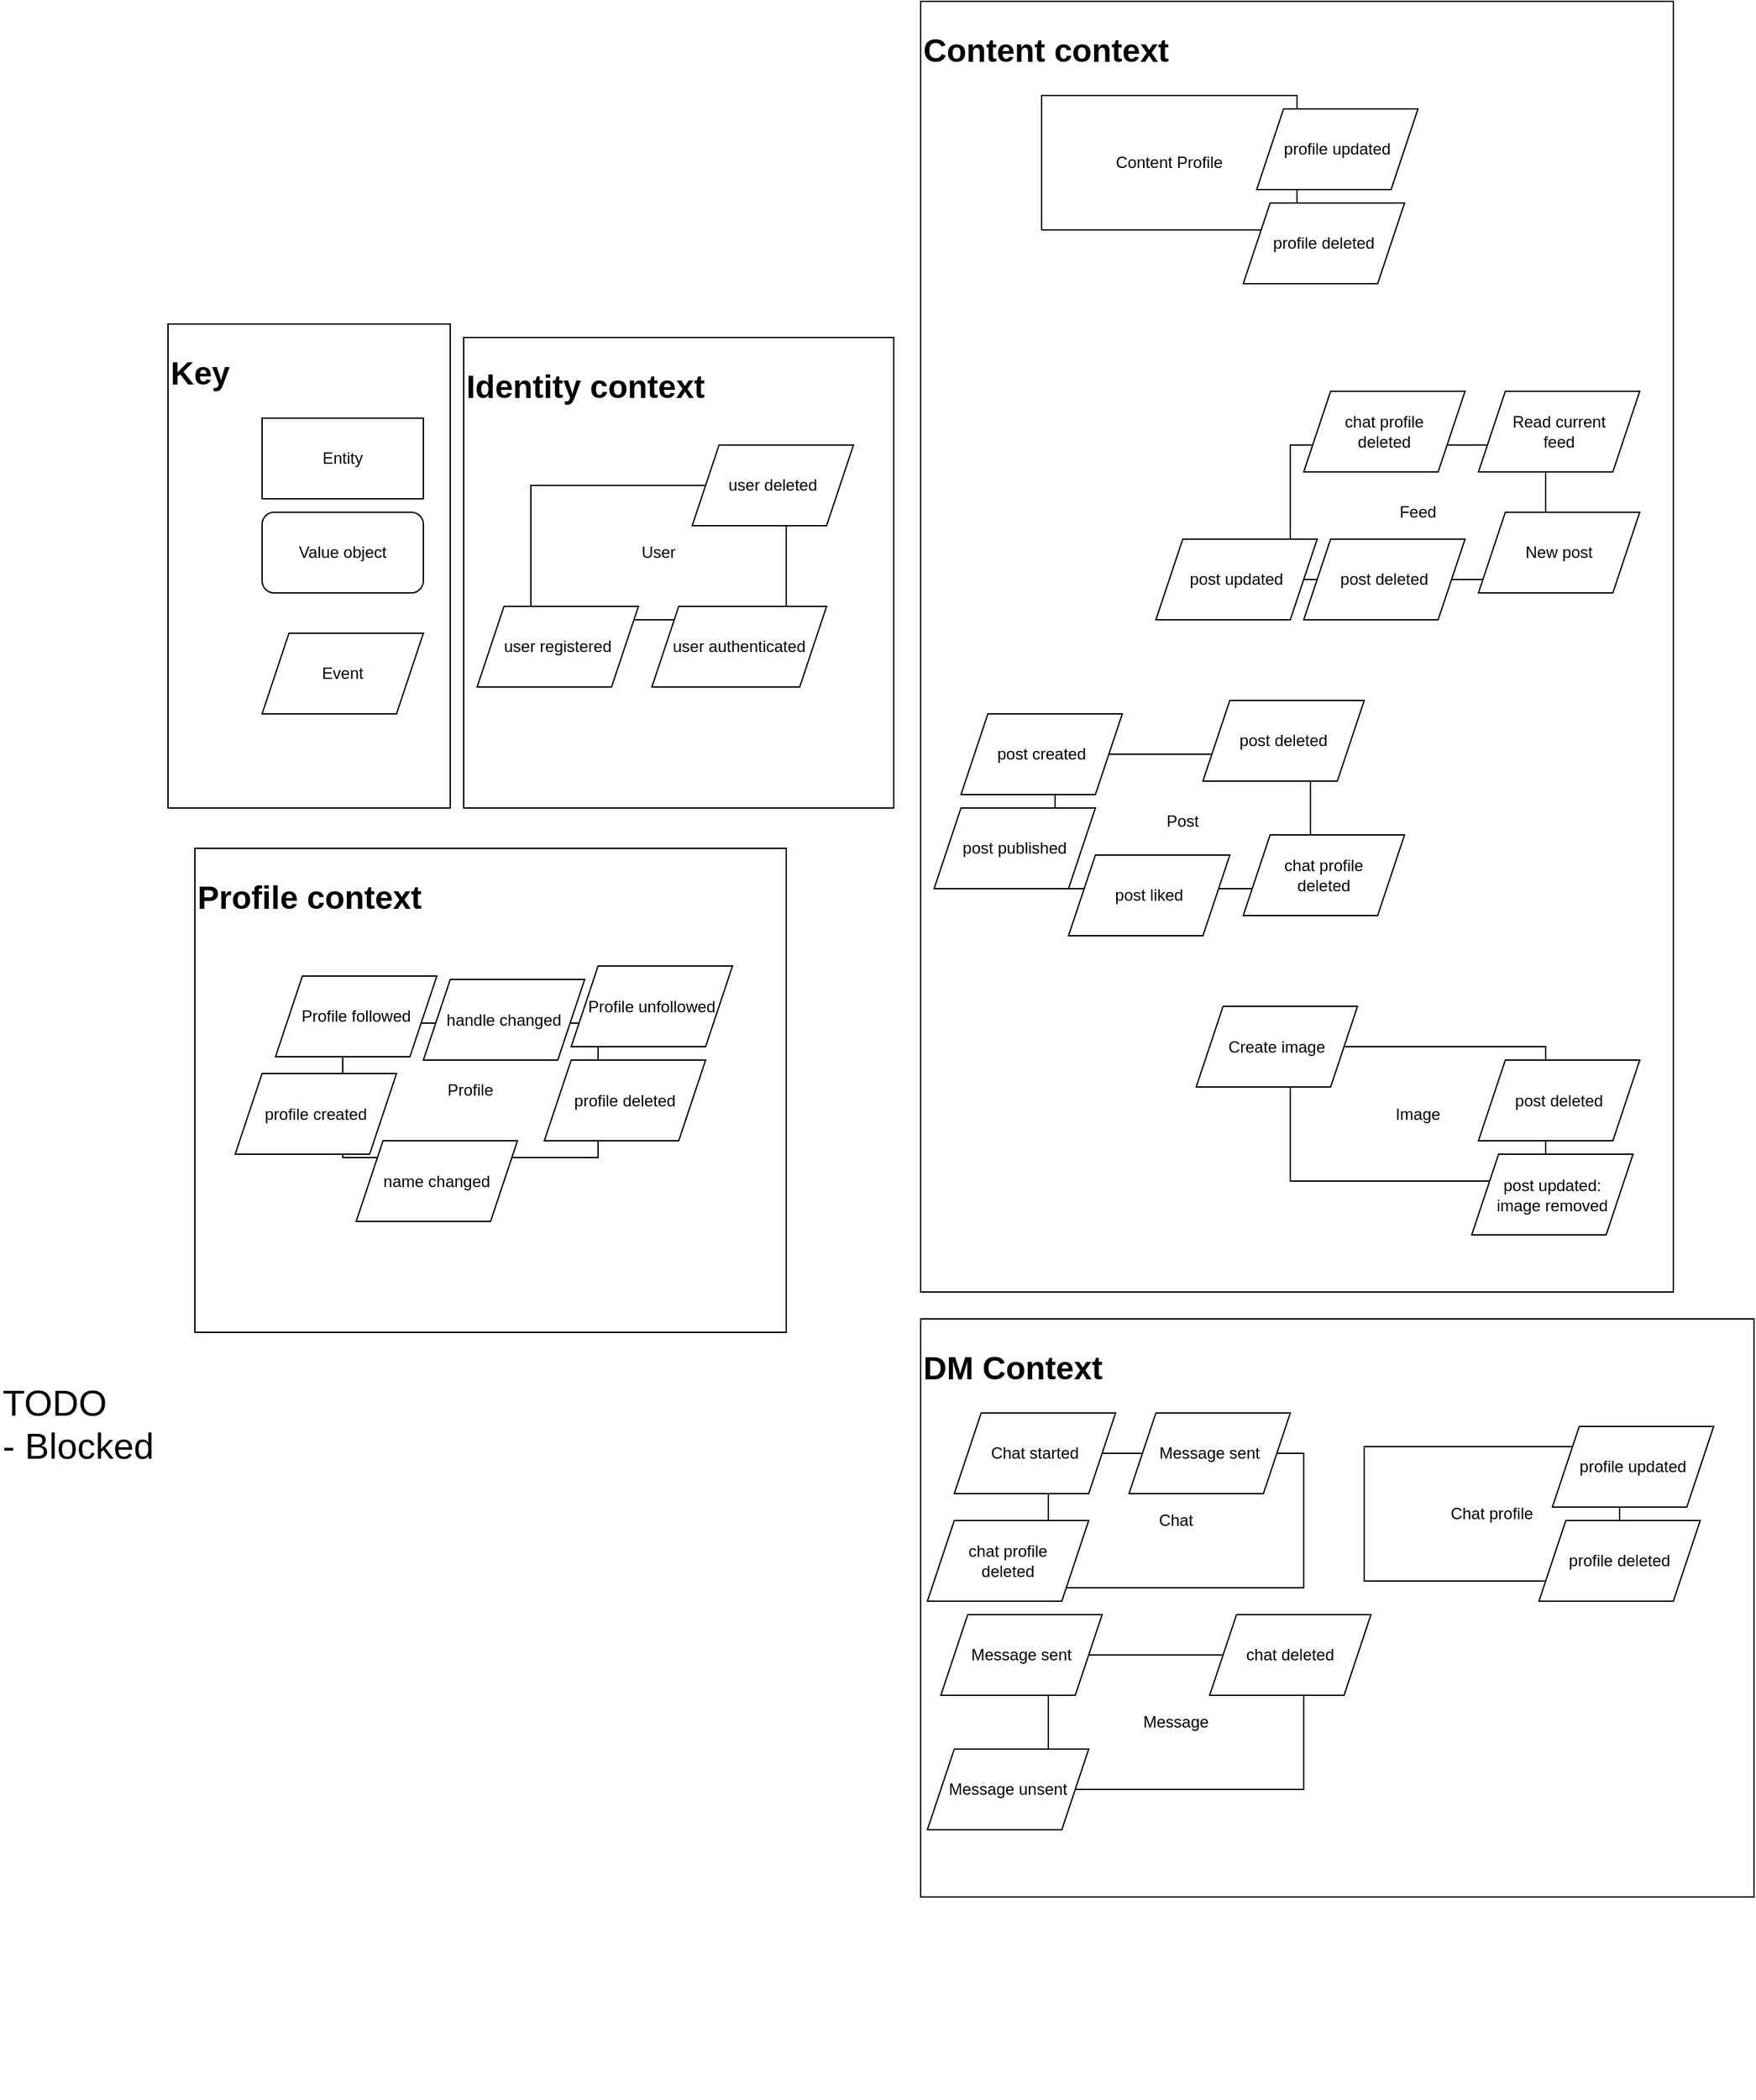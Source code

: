 <mxfile version="21.1.5" type="github">
  <diagram name="Page-1" id="yj8DU7DkKDPh_AGLrd60">
    <mxGraphModel dx="2417" dy="2154" grid="1" gridSize="10" guides="1" tooltips="1" connect="1" arrows="1" fold="1" page="1" pageScale="1" pageWidth="827" pageHeight="1169" math="0" shadow="0">
      <root>
        <mxCell id="0" />
        <mxCell id="1" parent="0" />
        <mxCell id="wgK-GajO2OcsvAX-Qah7-46" value="&lt;h1 style=&quot;&quot;&gt;&lt;span style=&quot;background-color: initial;&quot;&gt;Profile context&lt;/span&gt;&lt;/h1&gt;" style="rounded=0;whiteSpace=wrap;html=1;fillColor=none;align=left;verticalAlign=top;" vertex="1" parent="1">
          <mxGeometry x="-480" y="490" width="440" height="360" as="geometry" />
        </mxCell>
        <mxCell id="wgK-GajO2OcsvAX-Qah7-49" value="&lt;h1 style=&quot;&quot;&gt;Content context&lt;/h1&gt;" style="rounded=0;whiteSpace=wrap;html=1;fillColor=none;align=left;verticalAlign=top;" vertex="1" parent="1">
          <mxGeometry x="60" y="-140" width="560" height="960" as="geometry" />
        </mxCell>
        <mxCell id="wgK-GajO2OcsvAX-Qah7-1" value="User" style="rounded=0;whiteSpace=wrap;html=1;" vertex="1" parent="1">
          <mxGeometry x="-230" y="220" width="190" height="100" as="geometry" />
        </mxCell>
        <mxCell id="wgK-GajO2OcsvAX-Qah7-2" value="user registered" style="shape=parallelogram;perimeter=parallelogramPerimeter;whiteSpace=wrap;html=1;fixedSize=1;" vertex="1" parent="1">
          <mxGeometry x="-270" y="310" width="120" height="60" as="geometry" />
        </mxCell>
        <mxCell id="wgK-GajO2OcsvAX-Qah7-3" value="user authenticated" style="shape=parallelogram;perimeter=parallelogramPerimeter;whiteSpace=wrap;html=1;fixedSize=1;" vertex="1" parent="1">
          <mxGeometry x="-140" y="310" width="130" height="60" as="geometry" />
        </mxCell>
        <mxCell id="wgK-GajO2OcsvAX-Qah7-4" value="Content Profile" style="rounded=0;whiteSpace=wrap;html=1;" vertex="1" parent="1">
          <mxGeometry x="150" y="-70" width="190" height="100" as="geometry" />
        </mxCell>
        <mxCell id="wgK-GajO2OcsvAX-Qah7-7" value="profile updated" style="shape=parallelogram;perimeter=parallelogramPerimeter;whiteSpace=wrap;html=1;fixedSize=1;" vertex="1" parent="1">
          <mxGeometry x="310" y="-60" width="120" height="60" as="geometry" />
        </mxCell>
        <mxCell id="wgK-GajO2OcsvAX-Qah7-8" value="Post" style="rounded=0;whiteSpace=wrap;html=1;" vertex="1" parent="1">
          <mxGeometry x="160" y="420" width="190" height="100" as="geometry" />
        </mxCell>
        <mxCell id="wgK-GajO2OcsvAX-Qah7-9" value="post created" style="shape=parallelogram;perimeter=parallelogramPerimeter;whiteSpace=wrap;html=1;fixedSize=1;" vertex="1" parent="1">
          <mxGeometry x="90" y="390" width="120" height="60" as="geometry" />
        </mxCell>
        <mxCell id="wgK-GajO2OcsvAX-Qah7-10" value="Image" style="rounded=0;whiteSpace=wrap;html=1;" vertex="1" parent="1">
          <mxGeometry x="335" y="637.5" width="190" height="100" as="geometry" />
        </mxCell>
        <mxCell id="wgK-GajO2OcsvAX-Qah7-11" value="Create image" style="shape=parallelogram;perimeter=parallelogramPerimeter;whiteSpace=wrap;html=1;fixedSize=1;" vertex="1" parent="1">
          <mxGeometry x="265" y="607.5" width="120" height="60" as="geometry" />
        </mxCell>
        <mxCell id="wgK-GajO2OcsvAX-Qah7-12" value="post deleted" style="shape=parallelogram;perimeter=parallelogramPerimeter;whiteSpace=wrap;html=1;fixedSize=1;" vertex="1" parent="1">
          <mxGeometry x="270" y="380" width="120" height="60" as="geometry" />
        </mxCell>
        <mxCell id="wgK-GajO2OcsvAX-Qah7-13" value="chat profile&lt;br&gt;deleted" style="shape=parallelogram;perimeter=parallelogramPerimeter;whiteSpace=wrap;html=1;fixedSize=1;" vertex="1" parent="1">
          <mxGeometry x="300" y="480" width="120" height="60" as="geometry" />
        </mxCell>
        <mxCell id="wgK-GajO2OcsvAX-Qah7-15" value="post deleted" style="shape=parallelogram;perimeter=parallelogramPerimeter;whiteSpace=wrap;html=1;fixedSize=1;" vertex="1" parent="1">
          <mxGeometry x="475" y="647.5" width="120" height="60" as="geometry" />
        </mxCell>
        <mxCell id="wgK-GajO2OcsvAX-Qah7-16" value="Feed" style="rounded=0;whiteSpace=wrap;html=1;" vertex="1" parent="1">
          <mxGeometry x="335" y="190" width="190" height="100" as="geometry" />
        </mxCell>
        <mxCell id="wgK-GajO2OcsvAX-Qah7-17" value="Read current&lt;br&gt;feed" style="shape=parallelogram;perimeter=parallelogramPerimeter;whiteSpace=wrap;html=1;fixedSize=1;" vertex="1" parent="1">
          <mxGeometry x="475" y="150" width="120" height="60" as="geometry" />
        </mxCell>
        <mxCell id="wgK-GajO2OcsvAX-Qah7-18" value="New post" style="shape=parallelogram;perimeter=parallelogramPerimeter;whiteSpace=wrap;html=1;fixedSize=1;" vertex="1" parent="1">
          <mxGeometry x="475" y="240" width="120" height="60" as="geometry" />
        </mxCell>
        <mxCell id="wgK-GajO2OcsvAX-Qah7-22" value="Entity" style="rounded=0;whiteSpace=wrap;html=1;" vertex="1" parent="1">
          <mxGeometry x="-430" y="170" width="120" height="60" as="geometry" />
        </mxCell>
        <mxCell id="wgK-GajO2OcsvAX-Qah7-23" value="Value object" style="rounded=1;whiteSpace=wrap;html=1;" vertex="1" parent="1">
          <mxGeometry x="-430" y="240" width="120" height="60" as="geometry" />
        </mxCell>
        <mxCell id="wgK-GajO2OcsvAX-Qah7-24" value="Event" style="shape=parallelogram;perimeter=parallelogramPerimeter;whiteSpace=wrap;html=1;fixedSize=1;" vertex="1" parent="1">
          <mxGeometry x="-430" y="330" width="120" height="60" as="geometry" />
        </mxCell>
        <mxCell id="wgK-GajO2OcsvAX-Qah7-26" value="Profile" style="rounded=0;whiteSpace=wrap;html=1;" vertex="1" parent="1">
          <mxGeometry x="-370" y="620" width="190" height="100" as="geometry" />
        </mxCell>
        <mxCell id="wgK-GajO2OcsvAX-Qah7-33" value="post published" style="shape=parallelogram;perimeter=parallelogramPerimeter;whiteSpace=wrap;html=1;fixedSize=1;" vertex="1" parent="1">
          <mxGeometry x="70" y="460" width="120" height="60" as="geometry" />
        </mxCell>
        <mxCell id="wgK-GajO2OcsvAX-Qah7-34" value="profile deleted" style="shape=parallelogram;perimeter=parallelogramPerimeter;whiteSpace=wrap;html=1;fixedSize=1;" vertex="1" parent="1">
          <mxGeometry x="300" y="10" width="120" height="60" as="geometry" />
        </mxCell>
        <mxCell id="wgK-GajO2OcsvAX-Qah7-36" value="user deleted" style="shape=parallelogram;perimeter=parallelogramPerimeter;whiteSpace=wrap;html=1;fixedSize=1;" vertex="1" parent="1">
          <mxGeometry x="-110" y="190" width="120" height="60" as="geometry" />
        </mxCell>
        <mxCell id="wgK-GajO2OcsvAX-Qah7-37" value="chat profile&lt;br&gt;deleted" style="shape=parallelogram;perimeter=parallelogramPerimeter;whiteSpace=wrap;html=1;fixedSize=1;" vertex="1" parent="1">
          <mxGeometry x="345" y="150" width="120" height="60" as="geometry" />
        </mxCell>
        <mxCell id="wgK-GajO2OcsvAX-Qah7-39" value="post deleted" style="shape=parallelogram;perimeter=parallelogramPerimeter;whiteSpace=wrap;html=1;fixedSize=1;" vertex="1" parent="1">
          <mxGeometry x="345" y="260" width="120" height="60" as="geometry" />
        </mxCell>
        <mxCell id="wgK-GajO2OcsvAX-Qah7-40" value="post liked" style="shape=parallelogram;perimeter=parallelogramPerimeter;whiteSpace=wrap;html=1;fixedSize=1;" vertex="1" parent="1">
          <mxGeometry x="170" y="495" width="120" height="60" as="geometry" />
        </mxCell>
        <mxCell id="wgK-GajO2OcsvAX-Qah7-41" value="post updated" style="shape=parallelogram;perimeter=parallelogramPerimeter;whiteSpace=wrap;html=1;fixedSize=1;" vertex="1" parent="1">
          <mxGeometry x="235" y="260" width="120" height="60" as="geometry" />
        </mxCell>
        <mxCell id="wgK-GajO2OcsvAX-Qah7-42" value="post updated:&lt;br&gt;image removed" style="shape=parallelogram;perimeter=parallelogramPerimeter;whiteSpace=wrap;html=1;fixedSize=1;" vertex="1" parent="1">
          <mxGeometry x="470" y="717.5" width="120" height="60" as="geometry" />
        </mxCell>
        <mxCell id="wgK-GajO2OcsvAX-Qah7-47" value="&lt;h1 style=&quot;&quot;&gt;&lt;span style=&quot;background-color: initial;&quot;&gt;Key&lt;/span&gt;&lt;/h1&gt;" style="rounded=0;whiteSpace=wrap;html=1;fillColor=none;align=left;verticalAlign=top;" vertex="1" parent="1">
          <mxGeometry x="-500" y="100" width="210" height="360" as="geometry" />
        </mxCell>
        <mxCell id="wgK-GajO2OcsvAX-Qah7-48" value="&lt;h1 style=&quot;&quot;&gt;&lt;span style=&quot;background-color: initial;&quot;&gt;Identity context&lt;/span&gt;&lt;/h1&gt;" style="rounded=0;whiteSpace=wrap;html=1;fillColor=none;align=left;verticalAlign=top;" vertex="1" parent="1">
          <mxGeometry x="-280" y="110" width="320" height="350" as="geometry" />
        </mxCell>
        <mxCell id="wgK-GajO2OcsvAX-Qah7-51" value="&lt;h1 style=&quot;&quot;&gt;&lt;span style=&quot;background-color: initial;&quot;&gt;DM Context&lt;/span&gt;&lt;/h1&gt;" style="rounded=0;whiteSpace=wrap;html=1;fillColor=none;align=left;verticalAlign=top;" vertex="1" parent="1">
          <mxGeometry x="60" y="840" width="620" height="430" as="geometry" />
        </mxCell>
        <mxCell id="wgK-GajO2OcsvAX-Qah7-52" value="Chat" style="rounded=0;whiteSpace=wrap;html=1;" vertex="1" parent="1">
          <mxGeometry x="155" y="940" width="190" height="100" as="geometry" />
        </mxCell>
        <mxCell id="wgK-GajO2OcsvAX-Qah7-53" value="Chat started" style="shape=parallelogram;perimeter=parallelogramPerimeter;whiteSpace=wrap;html=1;fixedSize=1;" vertex="1" parent="1">
          <mxGeometry x="85" y="910" width="120" height="60" as="geometry" />
        </mxCell>
        <mxCell id="wgK-GajO2OcsvAX-Qah7-54" value="Message sent" style="shape=parallelogram;perimeter=parallelogramPerimeter;whiteSpace=wrap;html=1;fixedSize=1;" vertex="1" parent="1">
          <mxGeometry x="215" y="910" width="120" height="60" as="geometry" />
        </mxCell>
        <mxCell id="wgK-GajO2OcsvAX-Qah7-55" value="chat profile&lt;br&gt;deleted" style="shape=parallelogram;perimeter=parallelogramPerimeter;whiteSpace=wrap;html=1;fixedSize=1;" vertex="1" parent="1">
          <mxGeometry x="65" y="990" width="120" height="60" as="geometry" />
        </mxCell>
        <mxCell id="wgK-GajO2OcsvAX-Qah7-56" value="Message" style="rounded=0;whiteSpace=wrap;html=1;" vertex="1" parent="1">
          <mxGeometry x="155" y="1090" width="190" height="100" as="geometry" />
        </mxCell>
        <mxCell id="wgK-GajO2OcsvAX-Qah7-57" value="Message sent" style="shape=parallelogram;perimeter=parallelogramPerimeter;whiteSpace=wrap;html=1;fixedSize=1;" vertex="1" parent="1">
          <mxGeometry x="75" y="1060" width="120" height="60" as="geometry" />
        </mxCell>
        <mxCell id="wgK-GajO2OcsvAX-Qah7-58" value="Message unsent" style="shape=parallelogram;perimeter=parallelogramPerimeter;whiteSpace=wrap;html=1;fixedSize=1;" vertex="1" parent="1">
          <mxGeometry x="65" y="1160" width="120" height="60" as="geometry" />
        </mxCell>
        <mxCell id="wgK-GajO2OcsvAX-Qah7-59" value="chat deleted" style="shape=parallelogram;perimeter=parallelogramPerimeter;whiteSpace=wrap;html=1;fixedSize=1;" vertex="1" parent="1">
          <mxGeometry x="275" y="1060" width="120" height="60" as="geometry" />
        </mxCell>
        <mxCell id="wgK-GajO2OcsvAX-Qah7-19" value="Profile followed" style="shape=parallelogram;perimeter=parallelogramPerimeter;whiteSpace=wrap;html=1;fixedSize=1;" vertex="1" parent="1">
          <mxGeometry x="-420" y="585" width="120" height="60" as="geometry" />
        </mxCell>
        <mxCell id="wgK-GajO2OcsvAX-Qah7-60" value="profile created" style="shape=parallelogram;perimeter=parallelogramPerimeter;whiteSpace=wrap;html=1;fixedSize=1;" vertex="1" parent="1">
          <mxGeometry x="-450" y="657.5" width="120" height="60" as="geometry" />
        </mxCell>
        <mxCell id="wgK-GajO2OcsvAX-Qah7-61" value="name changed" style="shape=parallelogram;perimeter=parallelogramPerimeter;whiteSpace=wrap;html=1;fixedSize=1;" vertex="1" parent="1">
          <mxGeometry x="-360" y="707.5" width="120" height="60" as="geometry" />
        </mxCell>
        <mxCell id="wgK-GajO2OcsvAX-Qah7-62" value="handle changed" style="shape=parallelogram;perimeter=parallelogramPerimeter;whiteSpace=wrap;html=1;fixedSize=1;" vertex="1" parent="1">
          <mxGeometry x="-310" y="587.5" width="120" height="60" as="geometry" />
        </mxCell>
        <mxCell id="wgK-GajO2OcsvAX-Qah7-63" value="profile deleted" style="shape=parallelogram;perimeter=parallelogramPerimeter;whiteSpace=wrap;html=1;fixedSize=1;" vertex="1" parent="1">
          <mxGeometry x="-220" y="647.5" width="120" height="60" as="geometry" />
        </mxCell>
        <mxCell id="wgK-GajO2OcsvAX-Qah7-64" value="Profile unfollowed" style="shape=parallelogram;perimeter=parallelogramPerimeter;whiteSpace=wrap;html=1;fixedSize=1;" vertex="1" parent="1">
          <mxGeometry x="-200" y="577.5" width="120" height="60" as="geometry" />
        </mxCell>
        <mxCell id="wgK-GajO2OcsvAX-Qah7-66" value="Chat profile" style="rounded=0;whiteSpace=wrap;html=1;" vertex="1" parent="1">
          <mxGeometry x="390" y="935" width="190" height="100" as="geometry" />
        </mxCell>
        <mxCell id="wgK-GajO2OcsvAX-Qah7-67" value="profile updated" style="shape=parallelogram;perimeter=parallelogramPerimeter;whiteSpace=wrap;html=1;fixedSize=1;" vertex="1" parent="1">
          <mxGeometry x="530" y="920" width="120" height="60" as="geometry" />
        </mxCell>
        <mxCell id="wgK-GajO2OcsvAX-Qah7-68" value="profile deleted" style="shape=parallelogram;perimeter=parallelogramPerimeter;whiteSpace=wrap;html=1;fixedSize=1;" vertex="1" parent="1">
          <mxGeometry x="520" y="990" width="120" height="60" as="geometry" />
        </mxCell>
        <mxCell id="wgK-GajO2OcsvAX-Qah7-70" value="&lt;font style=&quot;font-size: 27px;&quot;&gt;TODO&lt;br&gt;&lt;/font&gt;&lt;div style=&quot;font-size: 27px;&quot;&gt;&lt;span style=&quot;background-color: initial;&quot;&gt;&lt;font style=&quot;font-size: 27px;&quot;&gt;- Blocked&lt;/font&gt;&lt;/span&gt;&lt;/div&gt;" style="text;html=1;strokeColor=none;fillColor=none;align=left;verticalAlign=top;whiteSpace=wrap;rounded=0;" vertex="1" parent="1">
          <mxGeometry x="-625" y="880" width="590" height="540" as="geometry" />
        </mxCell>
      </root>
    </mxGraphModel>
  </diagram>
</mxfile>
